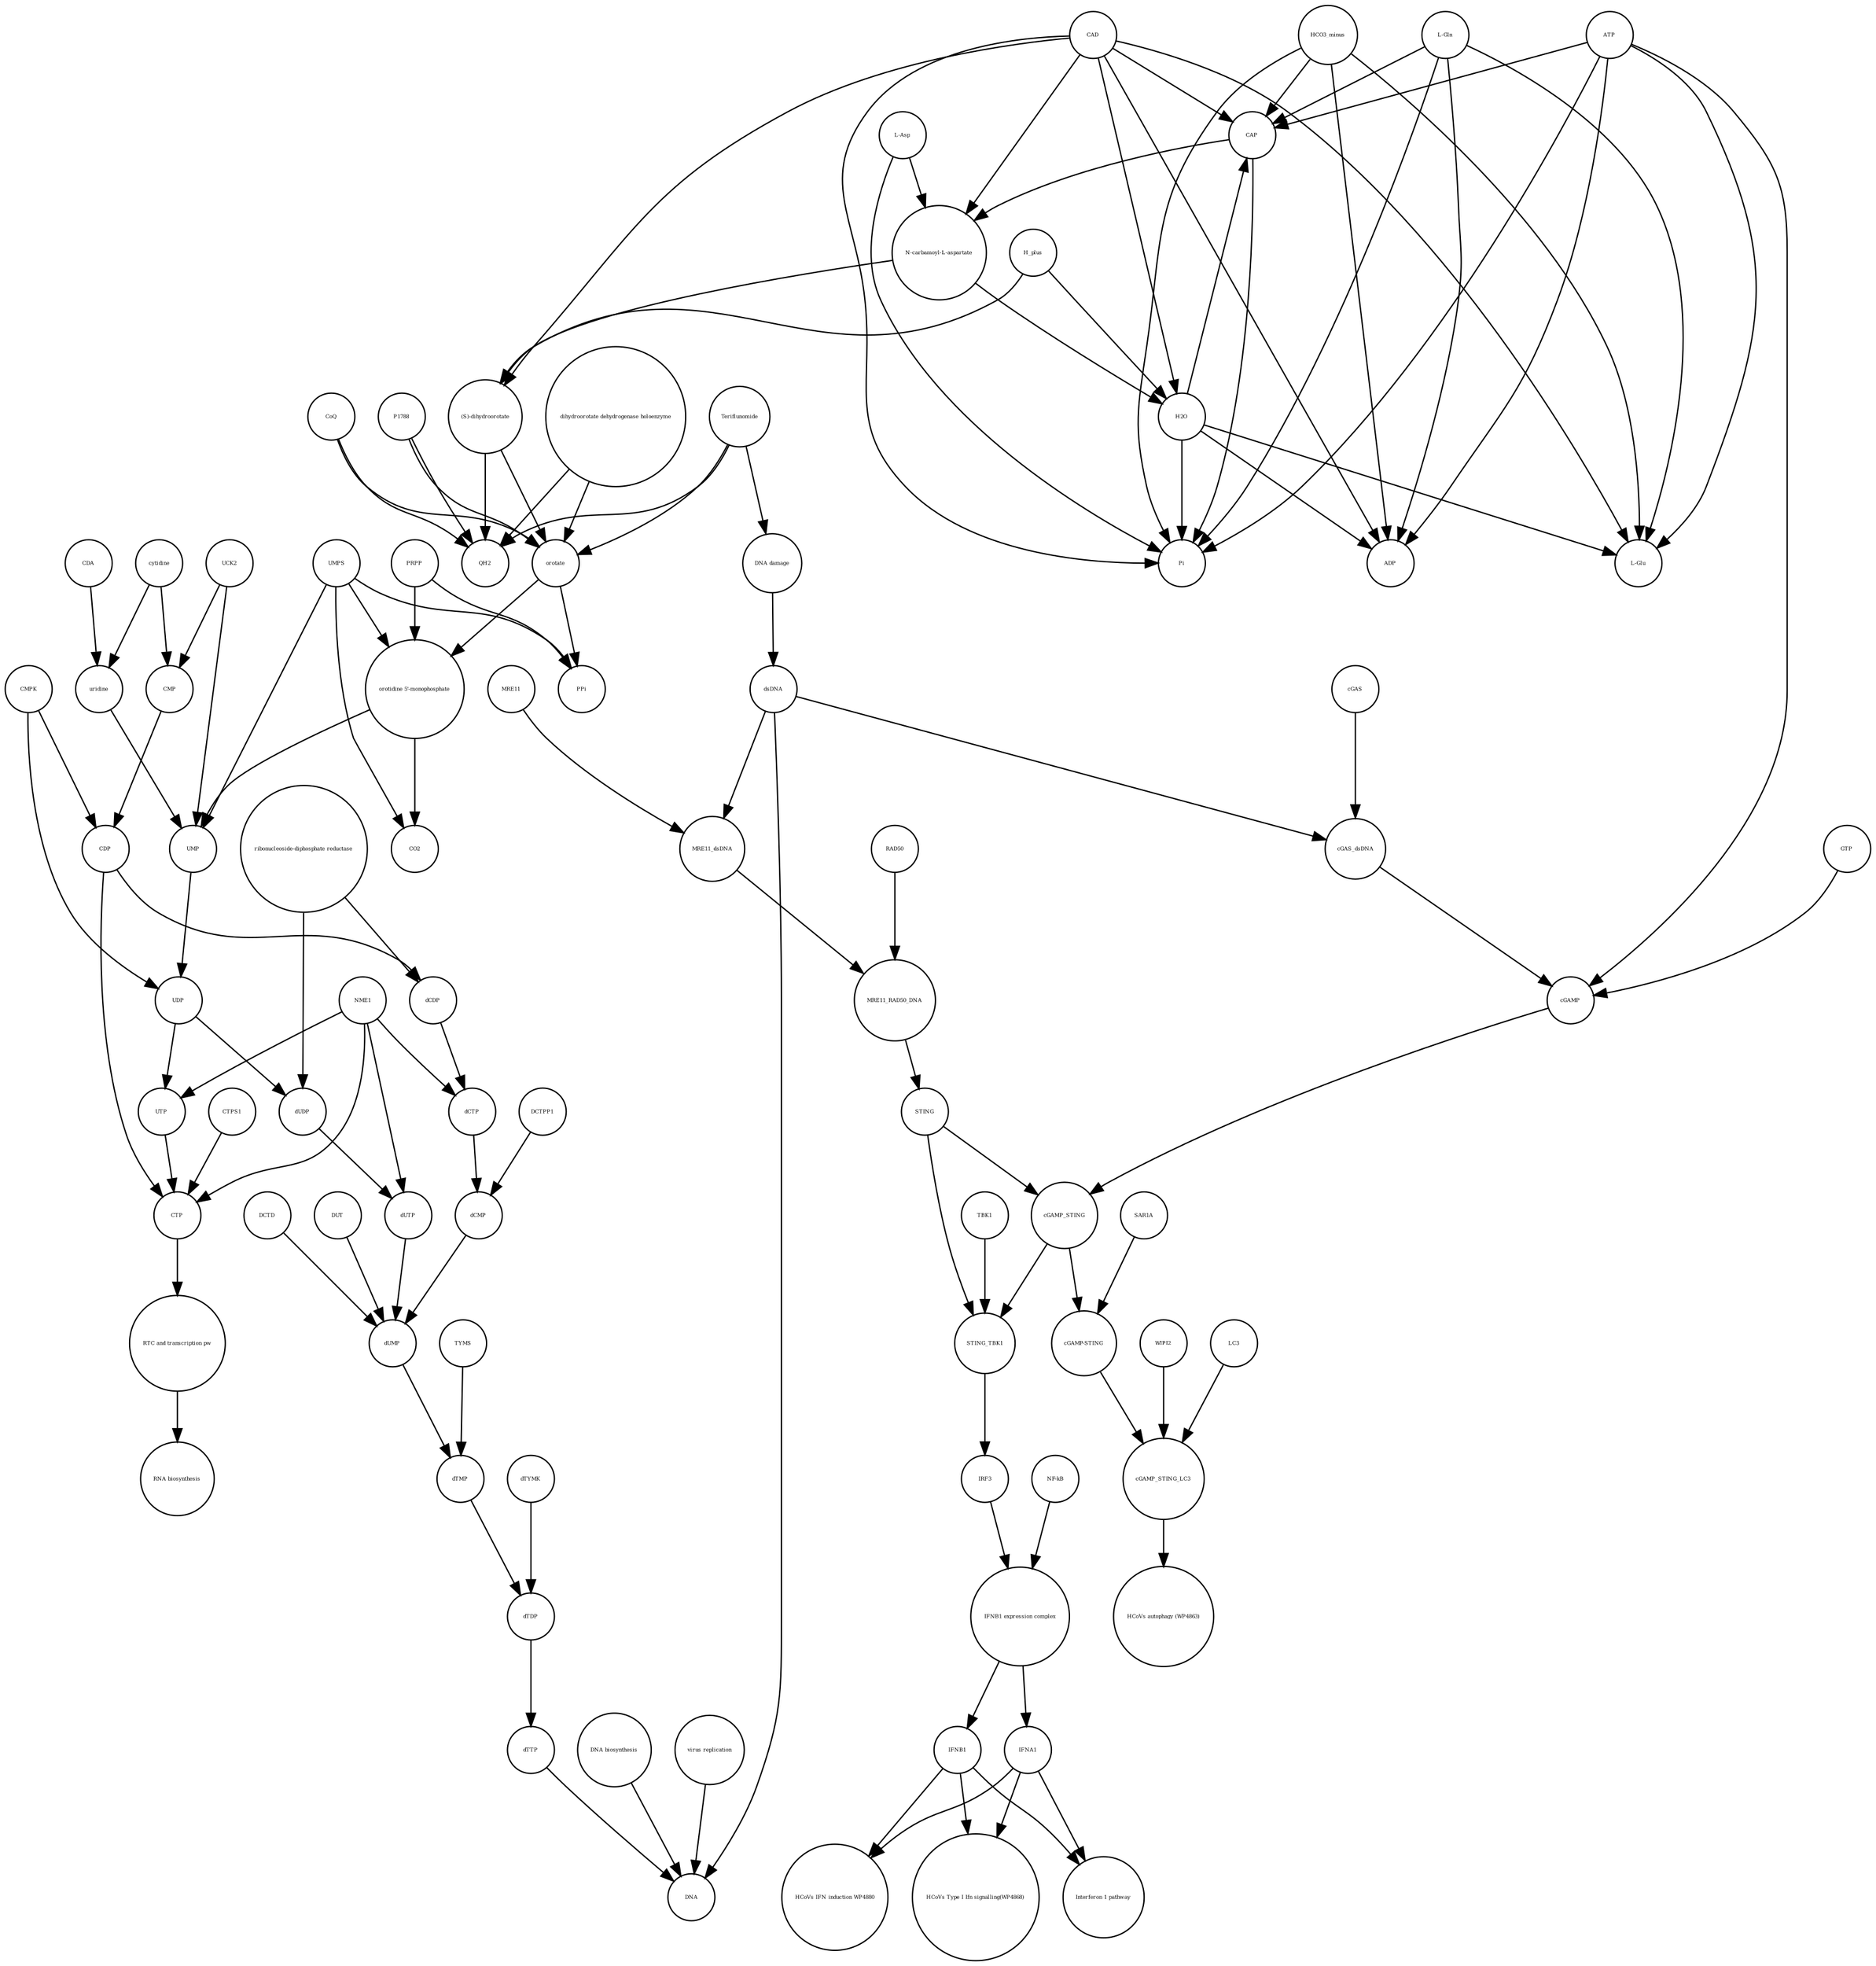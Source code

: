 strict digraph  {
Teriflunomide [annotation=urn_miriam_drugbank_DB08880, bipartite=0, cls="simple chemical", fontsize=4, label=Teriflunomide, shape=circle];
"DNA damage" [annotation="", bipartite=0, cls=phenotype, fontsize=4, label="DNA damage", shape=circle];
CTP [annotation="urn_miriam_obo.chebi_CHEBI%3A17677", bipartite=0, cls="simple chemical", fontsize=4, label=CTP, shape=circle];
"RTC and transcription pw" [annotation="", bipartite=0, cls=phenotype, fontsize=4, label="RTC and transcription pw", shape=circle];
"RNA biosynthesis" [annotation="urn_miriam_obo.go_GO%3A0032774", bipartite=0, cls=phenotype, fontsize=4, label="RNA biosynthesis", shape=circle];
cGAMP_STING_LC3 [annotation="", bipartite=0, cls=complex, fontsize=4, label=cGAMP_STING_LC3, shape=circle];
"HCoVs autophagy (WP4863)" [annotation="", bipartite=0, cls=phenotype, fontsize=4, label="HCoVs autophagy (WP4863)", shape=circle];
IFNA1 [annotation="urn_miriam_hgnc.symbol_IFNA1|urn_miriam_ncbigene_3439|urn_miriam_refseq_NM_024013|urn_miriam_uniprot_P01562|urn_miriam_hgnc_5417|urn_miriam_ensembl_ENSG00000197919", bipartite=0, cls=macromolecule, fontsize=4, label=IFNA1, shape=circle];
"HCoVs IFN induction WP4880" [annotation="", bipartite=0, cls=phenotype, fontsize=4, label="HCoVs IFN induction WP4880", shape=circle];
IFNB1 [annotation="urn_miriam_ensembl_ENSG00000171855|urn_miriam_hgnc.symbol_IFNB1|urn_miriam_hgnc_5434|urn_miriam_uniprot_P01574|urn_miriam_refseq_NM_002176|urn_miriam_ncbigene_3456", bipartite=0, cls=macromolecule, fontsize=4, label=IFNB1, shape=circle];
"HCoVs Type I Ifn signalling(WP4868)" [annotation="", bipartite=0, cls=phenotype, fontsize=4, label="HCoVs Type I Ifn signalling(WP4868)", shape=circle];
"Interferon 1 pathway" [annotation="", bipartite=0, cls=phenotype, fontsize=4, label="Interferon 1 pathway", shape=circle];
CMPK [annotation="urn_miriam_uniprot_P30085|urn_miriam_hgnc_HGNC%3A18170", bipartite=0, cls=macromolecule, fontsize=4, label=CMPK, shape=circle];
dUMP [annotation="urn_miriam_obo.chebi_CHEBI%3A17622", bipartite=0, cls="simple chemical", fontsize=4, label=dUMP, shape=circle];
SAR1A [annotation="urn_miriam_uniprot_Q9NR31|urn_miriam_ensembl_ENSG00000079332|urn_miriam_hgnc_10534|urn_miriam_hgnc.symbol_SAR1A|urn_miriam_refseq_NM_001142648|urn_miriam_ncbigene_56681", bipartite=0, cls=macromolecule, fontsize=4, label=SAR1A, shape=circle];
NME1 [annotation="urn_miriam_uniprot_P15531|urn_miriam_hgnc_7849", bipartite=0, cls=macromolecule, fontsize=4, label=NME1, shape=circle];
dCTP [annotation="urn_miriam_obo.chebi_CHEBI%3A16311", bipartite=0, cls="simple chemical", fontsize=4, label=dCTP, shape=circle];
WIPI2 [annotation="urn_miriam_refseq_NM_015610|urn_miriam_hgnc_32225|urn_miriam_hgnc.symbol_WIPI2|urn_miriam_ensembl_ENSG00000157954|urn_miriam_ncbigene_26100|urn_miriam_uniprot_Q9Y4P8", bipartite=0, cls=macromolecule, fontsize=4, label=WIPI2, shape=circle];
ATP [annotation="urn_miriam_obo.chebi_CHEBI%3A15422", bipartite=0, cls="simple chemical", fontsize=4, label=ATP, shape=circle];
DNA [annotation="", bipartite=0, cls="nucleic acid feature", fontsize=4, label=DNA, shape=circle];
orotate [annotation="urn_miriam_obo.chebi_CHEBI%3A30839", bipartite=0, cls="simple chemical", fontsize=4, label=orotate, shape=circle];
GTP [annotation="urn_miriam_obo.chebi_CHEBI%3A15996", bipartite=0, cls="simple chemical", fontsize=4, label=GTP, shape=circle];
CoQ [annotation="urn_miriam_obo.chebi_CHEBI%3A16389", bipartite=0, cls="simple chemical", fontsize=4, label=CoQ, shape=circle];
"L-Asp" [annotation="urn_miriam_obo.chebi_CHEBI%3A29991", bipartite=0, cls="simple chemical", fontsize=4, label="L-Asp", shape=circle];
"(S)-dihydroorotate" [annotation="urn_miriam_obo.chebi_CHEBI%3A30864", bipartite=0, cls="simple chemical", fontsize=4, label="(S)-dihydroorotate", shape=circle];
PPi [annotation="urn_miriam_obo.chebi_CHEBI%3A18361", bipartite=0, cls="simple chemical", fontsize=4, label=PPi, shape=circle];
UDP [annotation="urn_miriam_obo.chebi_CHEBI%3A17659", bipartite=0, cls="simple chemical", fontsize=4, label=UDP, shape=circle];
cGAS [annotation="urn_miriam_ensembl_ENSG00000164430|urn_miriam_hgnc_21367|urn_miriam_ncbigene_115004|urn_miriam_uniprot_Q8N884|urn_miriam_hgnc.symbol_CGAS|urn_miriam_refseq_NM_138441", bipartite=0, cls=macromolecule, fontsize=4, label=cGAS, shape=circle];
Pi [annotation="urn_miriam_obo.chebi_CHEBI%3A18367", bipartite=0, cls="simple chemical", fontsize=4, label=Pi, shape=circle];
HCO3_minus [annotation="urn_miriam_obo.chebi_CHEBI%3A17544", bipartite=0, cls="simple chemical", fontsize=4, label=HCO3_minus, shape=circle];
MRE11_dsDNA [annotation="urn_miriam_obo.go_GO%3A0003690", bipartite=0, cls=complex, fontsize=4, label=MRE11_dsDNA, shape=circle];
PRPP [annotation="urn_miriam_obo.chebi_CHEBI%3A17111", bipartite=0, cls="simple chemical", fontsize=4, label=PRPP, shape=circle];
CTPS1 [annotation="urn_miriam_hgnc_HGNC%3A2519|urn_miriam_uniprot_P17812", bipartite=0, cls=macromolecule, fontsize=4, label=CTPS1, shape=circle];
QH2 [annotation="urn_miriam_obo.chebi_CHEBI%3A17976", bipartite=0, cls="simple chemical", fontsize=4, label=QH2, shape=circle];
dUDP [annotation="urn_miriam_obo.chebi_CHEBI%3A28850", bipartite=0, cls="simple chemical", fontsize=4, label=dUDP, shape=circle];
dTDP [annotation="urn_miriam_obo.chebi_CHEBI%3A18075", bipartite=0, cls="simple chemical", fontsize=4, label=dTDP, shape=circle];
"DNA biosynthesis" [annotation="urn_miriam_obo.go_GO%3A0071897", bipartite=0, cls=phenotype, fontsize=4, label="DNA biosynthesis", shape=circle];
"virus replication" [annotation="urn_miriam_obo.go_GO%3A0019079", bipartite=0, cls=phenotype, fontsize=4, label="virus replication", shape=circle];
MRE11_RAD50_DNA [annotation="", bipartite=0, cls=complex, fontsize=4, label=MRE11_RAD50_DNA, shape=circle];
dCMP [annotation="urn_miriam_obo.chebi_CHEBI%3A15918", bipartite=0, cls="simple chemical", fontsize=4, label=dCMP, shape=circle];
P1788 [annotation=urn_miriam_pubmed_31740051, bipartite=0, cls="simple chemical", fontsize=4, label=P1788, shape=circle];
MRE11 [annotation="urn_miriam_hgnc.symbol_MRE11|urn_miriam_ncbigene_4361|urn_miriam_uniprot_P49959|urn_miriam_ensembl_ENSG00000020922|urn_miriam_refseq_NM_005591|urn_miriam_hgnc_7230", bipartite=0, cls="macromolecule multimer", fontsize=4, label=MRE11, shape=circle];
STING_TBK1 [annotation=urn_miriam_pubmed_30842653, bipartite=0, cls=complex, fontsize=4, label=STING_TBK1, shape=circle];
dsDNA [annotation="urn_miriam_obo.chebi_CHEBI%3A75909", bipartite=0, cls="simple chemical", fontsize=4, label=dsDNA, shape=circle];
CMP [annotation="urn_miriam_obo.chebi_CHEBI%3A17361", bipartite=0, cls="simple chemical", fontsize=4, label=CMP, shape=circle];
DCTPP1 [annotation="urn_miriam_uniprot_Q9H773|urn_miriam_hgnc_HGNC%3A28777", bipartite=0, cls=macromolecule, fontsize=4, label=DCTPP1, shape=circle];
LC3 [annotation="", bipartite=0, cls=macromolecule, fontsize=4, label=LC3, shape=circle];
dCDP [annotation="urn_miriam_obo.chebi_CHEBI%3A28846", bipartite=0, cls="simple chemical", fontsize=4, label=dCDP, shape=circle];
dUTP [annotation="urn_miriam_obo.chebi_CHEBI%3A17625", bipartite=0, cls="simple chemical", fontsize=4, label=dUTP, shape=circle];
dTTP [annotation="urn_miriam_obo.chebi_CHEBI%3A18077", bipartite=0, cls="simple chemical", fontsize=4, label=dTTP, shape=circle];
IRF3 [annotation="urn_miriam_hgnc_6118|urn_miriam_uniprot_Q14653|urn_miriam_ensembl_ENSG00000126456|urn_miriam_refseq_NM_001571|urn_miriam_hgnc.symbol_IRF3|urn_miriam_ncbigene_3661", bipartite=0, cls="macromolecule multimer", fontsize=4, label=IRF3, shape=circle];
dTYMK [annotation="urn_miriam_uniprot_P23919|urn_miriam_hgnc_HGNC%3A3061", bipartite=0, cls=macromolecule, fontsize=4, label=dTYMK, shape=circle];
cGAMP [annotation="urn_miriam_obo.chebi_CHEBI%3A75947", bipartite=0, cls="simple chemical", fontsize=4, label=cGAMP, shape=circle];
UCK2 [annotation="urn_miriam_uniprot_Q9HA47|urn_miriam_hgnc_HGNC%3A12562", bipartite=0, cls=macromolecule, fontsize=4, label=UCK2, shape=circle];
RAD50 [annotation="urn_miriam_ncbigene_10111|urn_miriam_refseq_NM_005732|urn_miriam_uniprot_Q92878|urn_miriam_hgnc.symbol_RAD50|urn_miriam_ensembl_ENSG00000113522|urn_miriam_hgnc_9816", bipartite=0, cls="macromolecule multimer", fontsize=4, label=RAD50, shape=circle];
DCTD [annotation="urn_miriam_uniprot_P32321|urn_miriam_hgnc_HGNC%3A2710", bipartite=0, cls=macromolecule, fontsize=4, label=DCTD, shape=circle];
cGAMP_STING [annotation="urn_miriam_obo.go_GO%3A1990231", bipartite=0, cls=complex, fontsize=4, label=cGAMP_STING, shape=circle];
uridine [annotation="urn_miriam_obo.chebi_CHEBI%3A16704", bipartite=0, cls="simple chemical", fontsize=4, label=uridine, shape=circle];
"L-Glu" [annotation="urn_miriam_obo.chebi_CHEBI%3A16015", bipartite=0, cls="simple chemical", fontsize=4, label="L-Glu", shape=circle];
"cGAMP-STING" [annotation="", bipartite=0, cls=complex, fontsize=4, label="cGAMP-STING", shape=circle];
"NF-kB" [annotation="urn_miriam_obo.go_GO%3A0071159", bipartite=0, cls=complex, fontsize=4, label="NF-kB", shape=circle];
"orotidine 5'-monophosphate" [annotation="urn_miriam_obo.chebi_CHEBI%3A15842", bipartite=0, cls="simple chemical", fontsize=4, label="orotidine 5'-monophosphate", shape=circle];
UTP [annotation="urn_miriam_obo.chebi_CHEBI%3A15713", bipartite=0, cls="simple chemical", fontsize=4, label=UTP, shape=circle];
TYMS [annotation="urn_miriam_uniprot_P04818|urn_miriam_hgnc_HGNC%3A12441", bipartite=0, cls=macromolecule, fontsize=4, label=TYMS, shape=circle];
CAP [annotation="urn_miriam_obo.chebi_CHEBI%3A17672", bipartite=0, cls="simple chemical", fontsize=4, label=CAP, shape=circle];
CO2 [annotation="urn_miriam_obo.chebi_CHEBI%3A16526", bipartite=0, cls="simple chemical", fontsize=4, label=CO2, shape=circle];
CAD [annotation="urn_miriam_refseq_NM_001306079|urn_miriam_hgnc_1424|urn_miriam_hgnc.symbol_CAD|urn_miriam_uniprot_P27708|urn_miriam_ncbigene_790|urn_miriam_ensembl_ENSG00000084774", bipartite=0, cls=macromolecule, fontsize=4, label=CAD, shape=circle];
ADP [annotation="urn_miriam_obo.chebi_CHEBI%3A16761", bipartite=0, cls="simple chemical", fontsize=4, label=ADP, shape=circle];
H2O [annotation="urn_miriam_obo.chebi_CHEBI%3A15377", bipartite=0, cls="simple chemical", fontsize=4, label=H2O, shape=circle];
CDP [annotation="urn_miriam_obo.chebi_CHEBI%3A17239", bipartite=0, cls="simple chemical", fontsize=4, label=CDP, shape=circle];
cGAS_dsDNA [annotation=urn_miriam_pubmed_28363908, bipartite=0, cls=complex, fontsize=4, label=cGAS_dsDNA, shape=circle];
STING [annotation=urn_miriam_uniprot_Q86WV6, bipartite=0, cls="macromolecule multimer", fontsize=4, label=STING, shape=circle];
TBK1 [annotation="urn_miriam_hgnc.symbol_TBK1|urn_miriam_ensembl_ENSG00000183735|urn_miriam_uniprot_Q9UHD2|urn_miriam_refseq_NM_013254|urn_miriam_hgnc_11584|urn_miriam_ncbigene_29110", bipartite=0, cls=macromolecule, fontsize=4, label=TBK1, shape=circle];
H_plus [annotation="urn_miriam_obo.chebi_CHEBI%3A15378", bipartite=0, cls="simple chemical", fontsize=4, label=H_plus, shape=circle];
UMP [annotation="urn_miriam_obo.chebi_CHEBI%3A57865", bipartite=0, cls="simple chemical", fontsize=4, label=UMP, shape=circle];
"dihydroorotate dehydrogenase holoenzyme" [annotation="urn_miriam_ncbigene_1723|urn_miriam_hgnc_HGNC%3A2867|urn_miriam_hgnc.symbol_DHODH", bipartite=0, cls="simple chemical", fontsize=4, label="dihydroorotate dehydrogenase holoenzyme", shape=circle];
"ribonucleoside-diphosphate reductase" [annotation="urn_miriam_brenda_1.17.4.1|urn_miriam_obo.go_GO%3A0005971", bipartite=0, cls=complex, fontsize=4, label="ribonucleoside-diphosphate reductase", shape=circle];
"L-Gln" [annotation="urn_miriam_obo.chebi_CHEBI%3A18050", bipartite=0, cls="simple chemical", fontsize=4, label="L-Gln", shape=circle];
UMPS [annotation="urn_miriam_ncbigene_7372|urn_miriam_refseq_NM_000373|urn_miriam_hgnc.symbol_UMPS|urn_miriam_hgnc_12563|urn_miriam_ensembl_ENSG00000114491|urn_miriam_uniprot_P11172", bipartite=0, cls="macromolecule multimer", fontsize=4, label=UMPS, shape=circle];
DUT [annotation="urn_miriam_hgnc_HGNC%3A3078|urn_miriam_uniprot_P33316", bipartite=0, cls=macromolecule, fontsize=4, label=DUT, shape=circle];
cytidine [annotation="urn_miriam_obo.chebi_CHEBI%3A17562", bipartite=0, cls="simple chemical", fontsize=4, label=cytidine, shape=circle];
"IFNB1 expression complex" [annotation="", bipartite=0, cls=complex, fontsize=4, label="IFNB1 expression complex", shape=circle];
CDA [annotation="urn_miriam_uniprot_P32320|urn_miriam_ncbigene_978|urn_miriam_refseq_NM_001785|urn_miriam_ensembl_ENSG00000158825|urn_miriam_hgnc.symbol_CDA|urn_miriam_hgnc_1712", bipartite=0, cls=macromolecule, fontsize=4, label=CDA, shape=circle];
dTMP [annotation="urn_miriam_obo.chebi_CHEBI%3A17013", bipartite=0, cls="simple chemical", fontsize=4, label=dTMP, shape=circle];
"N-carbamoyl-L-aspartate" [annotation="urn_miriam_obo.chebi_CHEBI%3A32814", bipartite=0, cls="simple chemical", fontsize=4, label="N-carbamoyl-L-aspartate", shape=circle];
Teriflunomide -> "DNA damage"  [annotation="", interaction_type="necessary stimulation"];
Teriflunomide -> QH2  [annotation="urn_miriam_reactome_REACT_1698|urn_miriam_doi_10.1101%2F2020.03.11.983056", interaction_type=inhibition];
Teriflunomide -> orotate  [annotation="urn_miriam_reactome_REACT_1698|urn_miriam_doi_10.1101%2F2020.03.11.983056", interaction_type=inhibition];
"DNA damage" -> dsDNA  [annotation="urn_miriam_doi_10.1016%2Fj.ejmech.2019.111855", interaction_type=stimulation];
CTP -> "RTC and transcription pw"  [annotation="", interaction_type="necessary stimulation"];
"RTC and transcription pw" -> "RNA biosynthesis"  [annotation="", interaction_type="necessary stimulation"];
cGAMP_STING_LC3 -> "HCoVs autophagy (WP4863)"  [annotation="", interaction_type="necessary stimulation"];
IFNA1 -> "HCoVs IFN induction WP4880"  [annotation="", interaction_type="necessary stimulation"];
IFNA1 -> "HCoVs Type I Ifn signalling(WP4868)"  [annotation="", interaction_type="necessary stimulation"];
IFNA1 -> "Interferon 1 pathway"  [annotation="", interaction_type="necessary stimulation"];
IFNB1 -> "HCoVs Type I Ifn signalling(WP4868)"  [annotation="", interaction_type="necessary stimulation"];
IFNB1 -> "HCoVs IFN induction WP4880"  [annotation="", interaction_type="necessary stimulation"];
IFNB1 -> "Interferon 1 pathway"  [annotation="", interaction_type="necessary stimulation"];
CMPK -> UDP  [annotation=urn_miriam_pubmed_10462544, interaction_type=catalysis];
CMPK -> CDP  [annotation=urn_miriam_pubmed_10462544, interaction_type=catalysis];
dUMP -> dTMP  [annotation="", interaction_type=production];
SAR1A -> "cGAMP-STING"  [annotation="urn_miriam_doi_10.1038%2Fs41586-019-1006-9", interaction_type=catalysis];
NME1 -> dUTP  [annotation=urn_miriam_pubmed_17827303, interaction_type=catalysis];
NME1 -> CTP  [annotation=urn_miriam_pubmed_28458037, interaction_type=catalysis];
NME1 -> dCTP  [annotation=urn_miriam_pubmed_17827303, interaction_type=catalysis];
NME1 -> UTP  [annotation=urn_miriam_pubmed_28458037, interaction_type=catalysis];
dCTP -> dCMP  [annotation="", interaction_type=production];
WIPI2 -> cGAMP_STING_LC3  [annotation=urn_miriam_pubmed_30842662, interaction_type=catalysis];
ATP -> Pi  [annotation="", interaction_type=production];
ATP -> "L-Glu"  [annotation="", interaction_type=production];
ATP -> CAP  [annotation="", interaction_type=production];
ATP -> ADP  [annotation="", interaction_type=production];
ATP -> cGAMP  [annotation="", interaction_type=production];
orotate -> "orotidine 5'-monophosphate"  [annotation="", interaction_type=production];
orotate -> PPi  [annotation="", interaction_type=production];
GTP -> cGAMP  [annotation="", interaction_type=production];
CoQ -> QH2  [annotation="", interaction_type=production];
CoQ -> orotate  [annotation="", interaction_type=production];
"L-Asp" -> Pi  [annotation="", interaction_type=production];
"L-Asp" -> "N-carbamoyl-L-aspartate"  [annotation="", interaction_type=production];
"(S)-dihydroorotate" -> QH2  [annotation="", interaction_type=production];
"(S)-dihydroorotate" -> orotate  [annotation="", interaction_type=production];
UDP -> dUDP  [annotation="", interaction_type=production];
UDP -> UTP  [annotation="", interaction_type=production];
cGAS -> cGAS_dsDNA  [annotation="", interaction_type=production];
HCO3_minus -> Pi  [annotation="", interaction_type=production];
HCO3_minus -> CAP  [annotation="", interaction_type=production];
HCO3_minus -> ADP  [annotation="", interaction_type=production];
HCO3_minus -> "L-Glu"  [annotation="", interaction_type=production];
MRE11_dsDNA -> MRE11_RAD50_DNA  [annotation="", interaction_type=production];
PRPP -> "orotidine 5'-monophosphate"  [annotation="", interaction_type=production];
PRPP -> PPi  [annotation="", interaction_type=production];
CTPS1 -> CTP  [annotation=urn_miriam_pubmed_5411547, interaction_type=catalysis];
dUDP -> dUTP  [annotation="", interaction_type=production];
dTDP -> dTTP  [annotation="", interaction_type=production];
"DNA biosynthesis" -> DNA  [annotation="", interaction_type=catalysis];
"virus replication" -> DNA  [annotation="", interaction_type=inhibition];
MRE11_RAD50_DNA -> STING  [annotation=urn_miriam_pubmed_23388631, interaction_type=catalysis];
dCMP -> dUMP  [annotation="", interaction_type=production];
P1788 -> QH2  [annotation="urn_miriam_reactome_REACT_1698|urn_miriam_doi_10.1101%2F2020.03.11.983056", interaction_type=inhibition];
P1788 -> orotate  [annotation="urn_miriam_reactome_REACT_1698|urn_miriam_doi_10.1101%2F2020.03.11.983056", interaction_type=inhibition];
MRE11 -> MRE11_dsDNA  [annotation="", interaction_type=production];
STING_TBK1 -> IRF3  [annotation="urn_miriam_pubmed_22394562|urn_miriam_pubmed_25636800", interaction_type=catalysis];
dsDNA -> DNA  [annotation="", interaction_type=production];
dsDNA -> cGAS_dsDNA  [annotation="", interaction_type=production];
dsDNA -> MRE11_dsDNA  [annotation="", interaction_type=production];
CMP -> CDP  [annotation="", interaction_type=production];
DCTPP1 -> dCMP  [annotation=urn_miriam_pubmed_13788541, interaction_type=catalysis];
LC3 -> cGAMP_STING_LC3  [annotation="", interaction_type=production];
dCDP -> dCTP  [annotation="", interaction_type=production];
dUTP -> dUMP  [annotation="", interaction_type=production];
dTTP -> DNA  [annotation="", interaction_type=production];
IRF3 -> "IFNB1 expression complex"  [annotation="", interaction_type=production];
dTYMK -> dTDP  [annotation=urn_miriam_pubmed_8024690, interaction_type=catalysis];
cGAMP -> cGAMP_STING  [annotation="", interaction_type=production];
UCK2 -> UMP  [annotation=urn_miriam_pubmed_15130468, interaction_type=catalysis];
UCK2 -> CMP  [annotation=urn_miriam_pubmed_15130468, interaction_type=catalysis];
RAD50 -> MRE11_RAD50_DNA  [annotation="", interaction_type=production];
DCTD -> dUMP  [annotation="urn_miriam_doi_10.1074%2Fjbc.M114.617720", interaction_type=catalysis];
cGAMP_STING -> STING_TBK1  [annotation="", interaction_type=production];
cGAMP_STING -> "cGAMP-STING"  [annotation="", interaction_type=production];
uridine -> UMP  [annotation="", interaction_type=production];
"cGAMP-STING" -> cGAMP_STING_LC3  [annotation="", interaction_type=production];
"NF-kB" -> "IFNB1 expression complex"  [annotation="", interaction_type=production];
"orotidine 5'-monophosphate" -> UMP  [annotation="", interaction_type=production];
"orotidine 5'-monophosphate" -> CO2  [annotation="", interaction_type=production];
UTP -> CTP  [annotation="", interaction_type=production];
TYMS -> dTMP  [annotation=urn_miriam_pubmed_3099389, interaction_type=catalysis];
CAP -> Pi  [annotation="", interaction_type=production];
CAP -> "N-carbamoyl-L-aspartate"  [annotation="", interaction_type=production];
CAD -> Pi  [annotation=urn_miriam_reactome_REACT_1698, interaction_type=catalysis];
CAD -> "L-Glu"  [annotation=urn_miriam_reactome_REACT_73577, interaction_type=catalysis];
CAD -> CAP  [annotation=urn_miriam_reactome_REACT_73577, interaction_type=catalysis];
CAD -> ADP  [annotation=urn_miriam_reactome_REACT_73577, interaction_type=catalysis];
CAD -> "N-carbamoyl-L-aspartate"  [annotation=urn_miriam_reactome_REACT_1698, interaction_type=catalysis];
CAD -> H2O  [annotation=urn_miriam_reactome_REACT_1698, interaction_type=catalysis];
CAD -> "(S)-dihydroorotate"  [annotation=urn_miriam_reactome_REACT_1698, interaction_type=catalysis];
H2O -> Pi  [annotation="", interaction_type=production];
H2O -> CAP  [annotation="", interaction_type=production];
H2O -> ADP  [annotation="", interaction_type=production];
H2O -> "L-Glu"  [annotation="", interaction_type=production];
CDP -> dCDP  [annotation="", interaction_type=production];
CDP -> CTP  [annotation="", interaction_type=production];
cGAS_dsDNA -> cGAMP  [annotation=urn_miriam_pubmed_29622565, interaction_type=catalysis];
STING -> STING_TBK1  [annotation="", interaction_type=production];
STING -> cGAMP_STING  [annotation="", interaction_type=production];
TBK1 -> STING_TBK1  [annotation="", interaction_type=production];
H_plus -> H2O  [annotation="", interaction_type=production];
H_plus -> "(S)-dihydroorotate"  [annotation="", interaction_type=production];
UMP -> UDP  [annotation="", interaction_type=production];
"dihydroorotate dehydrogenase holoenzyme" -> QH2  [annotation="urn_miriam_reactome_REACT_1698|urn_miriam_doi_10.1101%2F2020.03.11.983056", interaction_type=catalysis];
"dihydroorotate dehydrogenase holoenzyme" -> orotate  [annotation="urn_miriam_reactome_REACT_1698|urn_miriam_doi_10.1101%2F2020.03.11.983056", interaction_type=catalysis];
"ribonucleoside-diphosphate reductase" -> dCDP  [annotation=urn_miriam_pubmed_24809024, interaction_type=catalysis];
"ribonucleoside-diphosphate reductase" -> dUDP  [annotation=urn_miriam_pubmed_24809024, interaction_type=catalysis];
"L-Gln" -> Pi  [annotation="", interaction_type=production];
"L-Gln" -> CAP  [annotation="", interaction_type=production];
"L-Gln" -> ADP  [annotation="", interaction_type=production];
"L-Gln" -> "L-Glu"  [annotation="", interaction_type=production];
UMPS -> UMP  [annotation=urn_miriam_reactome_REACT_1698, interaction_type=catalysis];
UMPS -> CO2  [annotation=urn_miriam_reactome_REACT_1698, interaction_type=catalysis];
UMPS -> "orotidine 5'-monophosphate"  [annotation=urn_miriam_reactome_REACT_1698, interaction_type=catalysis];
UMPS -> PPi  [annotation=urn_miriam_reactome_REACT_1698, interaction_type=catalysis];
DUT -> dUMP  [annotation=urn_miriam_pubmed_18837522, interaction_type=catalysis];
cytidine -> uridine  [annotation="", interaction_type=production];
cytidine -> CMP  [annotation="", interaction_type=production];
"IFNB1 expression complex" -> IFNB1  [annotation=urn_miriam_pubmed_20610653, interaction_type=stimulation];
"IFNB1 expression complex" -> IFNA1  [annotation=urn_miriam_pubmed_16979567, interaction_type=stimulation];
CDA -> uridine  [annotation="urn_miriam_pubmed_7923172|urn_miriam_pubmed_15689149", interaction_type=catalysis];
dTMP -> dTDP  [annotation="", interaction_type=production];
"N-carbamoyl-L-aspartate" -> H2O  [annotation="", interaction_type=production];
"N-carbamoyl-L-aspartate" -> "(S)-dihydroorotate"  [annotation="", interaction_type=production];
}
